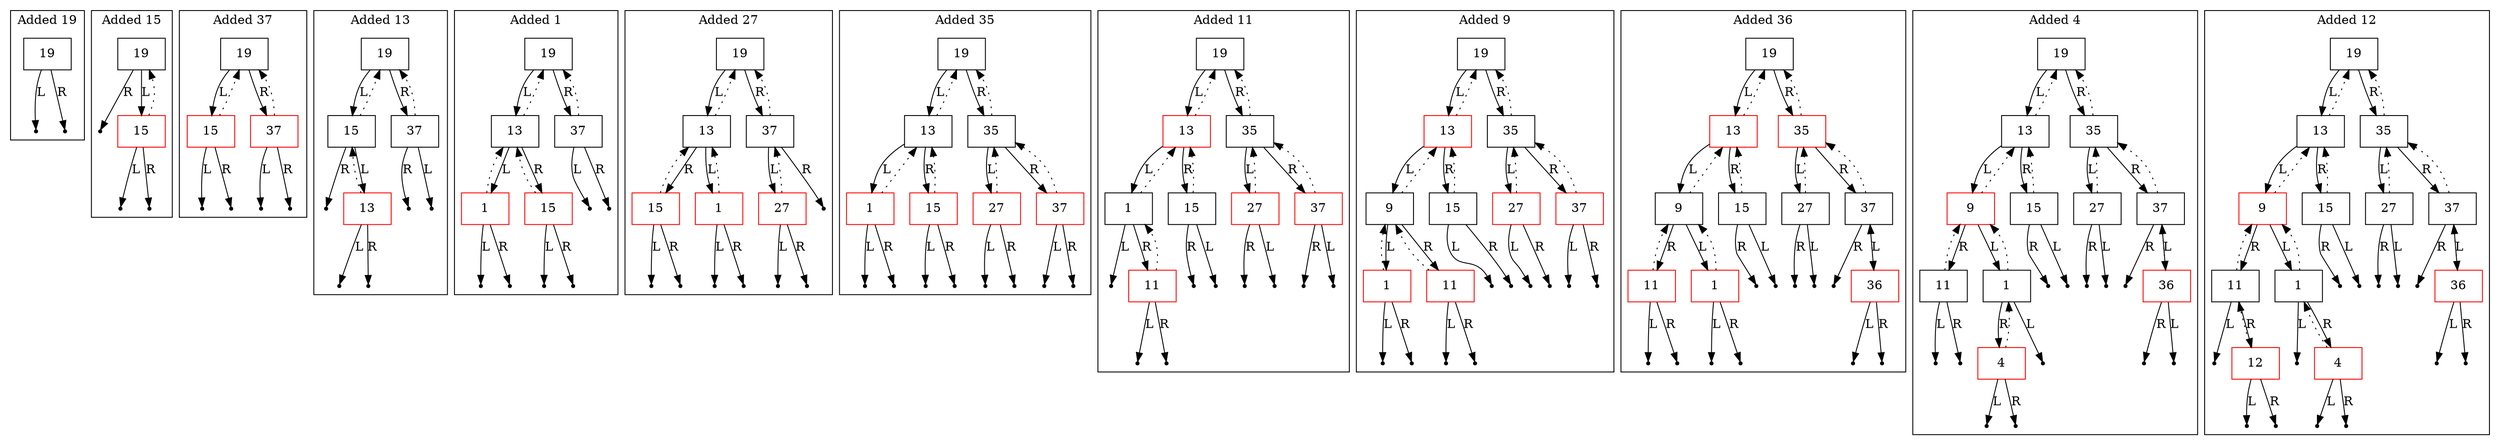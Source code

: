 digraph {
subgraph "cluster_Added 19_count_1"{
label ="Added 19";
"cluster_Added 19_count_1_data_19"[shape=record color=black label="{19}"];
"cluster_Added 19_count_1_data_19_leftNull" [label=Null shape=point color=black];
"cluster_Added 19_count_1_data_19_rightNull" [label=Null shape=point color=black];

"cluster_Added 19_count_1_data_19" -> "cluster_Added 19_count_1_data_19_leftNull"[label=L];
"cluster_Added 19_count_1_data_19" -> "cluster_Added 19_count_1_data_19_rightNull"[label=R];

}
subgraph "cluster_Added 15_count_2"{
label ="Added 15";
"cluster_Added 15_count_2_data_19"[shape=record color=black label="{19}"];
"cluster_Added 15_count_2_data_19_rightNull" [label=Null shape=point color=black];
"cluster_Added 15_count_2_data_15"[shape=record color=red label="{15}"];
"cluster_Added 15_count_2_data_15_leftNull" [label=Null shape=point color=black];
"cluster_Added 15_count_2_data_15_rightNull" [label=Null shape=point color=black];

"cluster_Added 15_count_2_data_19" -> "cluster_Added 15_count_2_data_15"[label=L];
"cluster_Added 15_count_2_data_19" -> "cluster_Added 15_count_2_data_19_rightNull"[label=R];
"cluster_Added 15_count_2_data_15" -> "cluster_Added 15_count_2_data_19"[style=dotted];
"cluster_Added 15_count_2_data_15" -> "cluster_Added 15_count_2_data_15_leftNull"[label=L];
"cluster_Added 15_count_2_data_15" -> "cluster_Added 15_count_2_data_15_rightNull"[label=R];

}
subgraph "cluster_Added 37_count_3"{
label ="Added 37";
"cluster_Added 37_count_3_data_19"[shape=record color=black label="{19}"];
"cluster_Added 37_count_3_data_15"[shape=record color=red label="{15}"];
"cluster_Added 37_count_3_data_15_leftNull" [label=Null shape=point color=black];
"cluster_Added 37_count_3_data_15_rightNull" [label=Null shape=point color=black];
"cluster_Added 37_count_3_data_37"[shape=record color=red label="{37}"];
"cluster_Added 37_count_3_data_37_leftNull" [label=Null shape=point color=black];
"cluster_Added 37_count_3_data_37_rightNull" [label=Null shape=point color=black];

"cluster_Added 37_count_3_data_19" -> "cluster_Added 37_count_3_data_15"[label=L];
"cluster_Added 37_count_3_data_19" -> "cluster_Added 37_count_3_data_37"[label=R];
"cluster_Added 37_count_3_data_15" -> "cluster_Added 37_count_3_data_19"[style=dotted];
"cluster_Added 37_count_3_data_15" -> "cluster_Added 37_count_3_data_15_leftNull"[label=L];
"cluster_Added 37_count_3_data_15" -> "cluster_Added 37_count_3_data_15_rightNull"[label=R];
"cluster_Added 37_count_3_data_37" -> "cluster_Added 37_count_3_data_19"[style=dotted];
"cluster_Added 37_count_3_data_37" -> "cluster_Added 37_count_3_data_37_leftNull"[label=L];
"cluster_Added 37_count_3_data_37" -> "cluster_Added 37_count_3_data_37_rightNull"[label=R];

}
subgraph "cluster_Added 13_count_4"{
label ="Added 13";
"cluster_Added 13_count_4_data_19"[shape=record color=black label="{19}"];
"cluster_Added 13_count_4_data_15"[shape=record color=black label="{15}"];
"cluster_Added 13_count_4_data_15_rightNull" [label=Null shape=point color=black];
"cluster_Added 13_count_4_data_13"[shape=record color=red label="{13}"];
"cluster_Added 13_count_4_data_13_leftNull" [label=Null shape=point color=black];
"cluster_Added 13_count_4_data_13_rightNull" [label=Null shape=point color=black];
"cluster_Added 13_count_4_data_37"[shape=record color=black label="{37}"];
"cluster_Added 13_count_4_data_37_leftNull" [label=Null shape=point color=black];
"cluster_Added 13_count_4_data_37_rightNull" [label=Null shape=point color=black];

"cluster_Added 13_count_4_data_19" -> "cluster_Added 13_count_4_data_15"[label=L];
"cluster_Added 13_count_4_data_19" -> "cluster_Added 13_count_4_data_37"[label=R];
"cluster_Added 13_count_4_data_15" -> "cluster_Added 13_count_4_data_19"[style=dotted];
"cluster_Added 13_count_4_data_15" -> "cluster_Added 13_count_4_data_13"[label=L];
"cluster_Added 13_count_4_data_15" -> "cluster_Added 13_count_4_data_15_rightNull"[label=R];
"cluster_Added 13_count_4_data_13" -> "cluster_Added 13_count_4_data_15"[style=dotted];
"cluster_Added 13_count_4_data_13" -> "cluster_Added 13_count_4_data_13_leftNull"[label=L];
"cluster_Added 13_count_4_data_13" -> "cluster_Added 13_count_4_data_13_rightNull"[label=R];
"cluster_Added 13_count_4_data_37" -> "cluster_Added 13_count_4_data_19"[style=dotted];
"cluster_Added 13_count_4_data_37" -> "cluster_Added 13_count_4_data_37_leftNull"[label=L];
"cluster_Added 13_count_4_data_37" -> "cluster_Added 13_count_4_data_37_rightNull"[label=R];

}
subgraph "cluster_Added 1_count_5"{
label ="Added 1";
"cluster_Added 1_count_5_data_19"[shape=record color=black label="{19}"];
"cluster_Added 1_count_5_data_13"[shape=record color=black label="{13}"];
"cluster_Added 1_count_5_data_1"[shape=record color=red label="{1}"];
"cluster_Added 1_count_5_data_1_leftNull" [label=Null shape=point color=black];
"cluster_Added 1_count_5_data_1_rightNull" [label=Null shape=point color=black];
"cluster_Added 1_count_5_data_15"[shape=record color=red label="{15}"];
"cluster_Added 1_count_5_data_15_leftNull" [label=Null shape=point color=black];
"cluster_Added 1_count_5_data_15_rightNull" [label=Null shape=point color=black];
"cluster_Added 1_count_5_data_37"[shape=record color=black label="{37}"];
"cluster_Added 1_count_5_data_37_leftNull" [label=Null shape=point color=black];
"cluster_Added 1_count_5_data_37_rightNull" [label=Null shape=point color=black];

"cluster_Added 1_count_5_data_19" -> "cluster_Added 1_count_5_data_13"[label=L];
"cluster_Added 1_count_5_data_19" -> "cluster_Added 1_count_5_data_37"[label=R];
"cluster_Added 1_count_5_data_13" -> "cluster_Added 1_count_5_data_19"[style=dotted];
"cluster_Added 1_count_5_data_13" -> "cluster_Added 1_count_5_data_1"[label=L];
"cluster_Added 1_count_5_data_13" -> "cluster_Added 1_count_5_data_15"[label=R];
"cluster_Added 1_count_5_data_1" -> "cluster_Added 1_count_5_data_13"[style=dotted];
"cluster_Added 1_count_5_data_1" -> "cluster_Added 1_count_5_data_1_leftNull"[label=L];
"cluster_Added 1_count_5_data_1" -> "cluster_Added 1_count_5_data_1_rightNull"[label=R];
"cluster_Added 1_count_5_data_15" -> "cluster_Added 1_count_5_data_13"[style=dotted];
"cluster_Added 1_count_5_data_15" -> "cluster_Added 1_count_5_data_15_leftNull"[label=L];
"cluster_Added 1_count_5_data_15" -> "cluster_Added 1_count_5_data_15_rightNull"[label=R];
"cluster_Added 1_count_5_data_37" -> "cluster_Added 1_count_5_data_19"[style=dotted];
"cluster_Added 1_count_5_data_37" -> "cluster_Added 1_count_5_data_37_leftNull"[label=L];
"cluster_Added 1_count_5_data_37" -> "cluster_Added 1_count_5_data_37_rightNull"[label=R];

}
subgraph "cluster_Added 27_count_6"{
label ="Added 27";
"cluster_Added 27_count_6_data_19"[shape=record color=black label="{19}"];
"cluster_Added 27_count_6_data_13"[shape=record color=black label="{13}"];
"cluster_Added 27_count_6_data_1"[shape=record color=red label="{1}"];
"cluster_Added 27_count_6_data_1_leftNull" [label=Null shape=point color=black];
"cluster_Added 27_count_6_data_1_rightNull" [label=Null shape=point color=black];
"cluster_Added 27_count_6_data_15"[shape=record color=red label="{15}"];
"cluster_Added 27_count_6_data_15_leftNull" [label=Null shape=point color=black];
"cluster_Added 27_count_6_data_15_rightNull" [label=Null shape=point color=black];
"cluster_Added 27_count_6_data_37"[shape=record color=black label="{37}"];
"cluster_Added 27_count_6_data_37_rightNull" [label=Null shape=point color=black];
"cluster_Added 27_count_6_data_27"[shape=record color=red label="{27}"];
"cluster_Added 27_count_6_data_27_leftNull" [label=Null shape=point color=black];
"cluster_Added 27_count_6_data_27_rightNull" [label=Null shape=point color=black];

"cluster_Added 27_count_6_data_19" -> "cluster_Added 27_count_6_data_13"[label=L];
"cluster_Added 27_count_6_data_19" -> "cluster_Added 27_count_6_data_37"[label=R];
"cluster_Added 27_count_6_data_13" -> "cluster_Added 27_count_6_data_19"[style=dotted];
"cluster_Added 27_count_6_data_13" -> "cluster_Added 27_count_6_data_1"[label=L];
"cluster_Added 27_count_6_data_13" -> "cluster_Added 27_count_6_data_15"[label=R];
"cluster_Added 27_count_6_data_1" -> "cluster_Added 27_count_6_data_13"[style=dotted];
"cluster_Added 27_count_6_data_1" -> "cluster_Added 27_count_6_data_1_leftNull"[label=L];
"cluster_Added 27_count_6_data_1" -> "cluster_Added 27_count_6_data_1_rightNull"[label=R];
"cluster_Added 27_count_6_data_15" -> "cluster_Added 27_count_6_data_13"[style=dotted];
"cluster_Added 27_count_6_data_15" -> "cluster_Added 27_count_6_data_15_leftNull"[label=L];
"cluster_Added 27_count_6_data_15" -> "cluster_Added 27_count_6_data_15_rightNull"[label=R];
"cluster_Added 27_count_6_data_37" -> "cluster_Added 27_count_6_data_19"[style=dotted];
"cluster_Added 27_count_6_data_37" -> "cluster_Added 27_count_6_data_27"[label=L];
"cluster_Added 27_count_6_data_37" -> "cluster_Added 27_count_6_data_37_rightNull"[label=R];
"cluster_Added 27_count_6_data_27" -> "cluster_Added 27_count_6_data_37"[style=dotted];
"cluster_Added 27_count_6_data_27" -> "cluster_Added 27_count_6_data_27_leftNull"[label=L];
"cluster_Added 27_count_6_data_27" -> "cluster_Added 27_count_6_data_27_rightNull"[label=R];

}
subgraph "cluster_Added 35_count_7"{
label ="Added 35";
"cluster_Added 35_count_7_data_19"[shape=record color=black label="{19}"];
"cluster_Added 35_count_7_data_13"[shape=record color=black label="{13}"];
"cluster_Added 35_count_7_data_1"[shape=record color=red label="{1}"];
"cluster_Added 35_count_7_data_1_leftNull" [label=Null shape=point color=black];
"cluster_Added 35_count_7_data_1_rightNull" [label=Null shape=point color=black];
"cluster_Added 35_count_7_data_15"[shape=record color=red label="{15}"];
"cluster_Added 35_count_7_data_15_leftNull" [label=Null shape=point color=black];
"cluster_Added 35_count_7_data_15_rightNull" [label=Null shape=point color=black];
"cluster_Added 35_count_7_data_35"[shape=record color=black label="{35}"];
"cluster_Added 35_count_7_data_27"[shape=record color=red label="{27}"];
"cluster_Added 35_count_7_data_27_leftNull" [label=Null shape=point color=black];
"cluster_Added 35_count_7_data_27_rightNull" [label=Null shape=point color=black];
"cluster_Added 35_count_7_data_37"[shape=record color=red label="{37}"];
"cluster_Added 35_count_7_data_37_leftNull" [label=Null shape=point color=black];
"cluster_Added 35_count_7_data_37_rightNull" [label=Null shape=point color=black];

"cluster_Added 35_count_7_data_19" -> "cluster_Added 35_count_7_data_13"[label=L];
"cluster_Added 35_count_7_data_19" -> "cluster_Added 35_count_7_data_35"[label=R];
"cluster_Added 35_count_7_data_13" -> "cluster_Added 35_count_7_data_19"[style=dotted];
"cluster_Added 35_count_7_data_13" -> "cluster_Added 35_count_7_data_1"[label=L];
"cluster_Added 35_count_7_data_13" -> "cluster_Added 35_count_7_data_15"[label=R];
"cluster_Added 35_count_7_data_1" -> "cluster_Added 35_count_7_data_13"[style=dotted];
"cluster_Added 35_count_7_data_1" -> "cluster_Added 35_count_7_data_1_leftNull"[label=L];
"cluster_Added 35_count_7_data_1" -> "cluster_Added 35_count_7_data_1_rightNull"[label=R];
"cluster_Added 35_count_7_data_15" -> "cluster_Added 35_count_7_data_13"[style=dotted];
"cluster_Added 35_count_7_data_15" -> "cluster_Added 35_count_7_data_15_leftNull"[label=L];
"cluster_Added 35_count_7_data_15" -> "cluster_Added 35_count_7_data_15_rightNull"[label=R];
"cluster_Added 35_count_7_data_35" -> "cluster_Added 35_count_7_data_19"[style=dotted];
"cluster_Added 35_count_7_data_35" -> "cluster_Added 35_count_7_data_27"[label=L];
"cluster_Added 35_count_7_data_35" -> "cluster_Added 35_count_7_data_37"[label=R];
"cluster_Added 35_count_7_data_27" -> "cluster_Added 35_count_7_data_35"[style=dotted];
"cluster_Added 35_count_7_data_27" -> "cluster_Added 35_count_7_data_27_leftNull"[label=L];
"cluster_Added 35_count_7_data_27" -> "cluster_Added 35_count_7_data_27_rightNull"[label=R];
"cluster_Added 35_count_7_data_37" -> "cluster_Added 35_count_7_data_35"[style=dotted];
"cluster_Added 35_count_7_data_37" -> "cluster_Added 35_count_7_data_37_leftNull"[label=L];
"cluster_Added 35_count_7_data_37" -> "cluster_Added 35_count_7_data_37_rightNull"[label=R];

}
subgraph "cluster_Added 11_count_8"{
label ="Added 11";
"cluster_Added 11_count_8_data_19"[shape=record color=black label="{19}"];
"cluster_Added 11_count_8_data_13"[shape=record color=red label="{13}"];
"cluster_Added 11_count_8_data_1"[shape=record color=black label="{1}"];
"cluster_Added 11_count_8_data_1_leftNull" [label=Null shape=point color=black];
"cluster_Added 11_count_8_data_11"[shape=record color=red label="{11}"];
"cluster_Added 11_count_8_data_11_leftNull" [label=Null shape=point color=black];
"cluster_Added 11_count_8_data_11_rightNull" [label=Null shape=point color=black];
"cluster_Added 11_count_8_data_15"[shape=record color=black label="{15}"];
"cluster_Added 11_count_8_data_15_leftNull" [label=Null shape=point color=black];
"cluster_Added 11_count_8_data_15_rightNull" [label=Null shape=point color=black];
"cluster_Added 11_count_8_data_35"[shape=record color=black label="{35}"];
"cluster_Added 11_count_8_data_27"[shape=record color=red label="{27}"];
"cluster_Added 11_count_8_data_27_leftNull" [label=Null shape=point color=black];
"cluster_Added 11_count_8_data_27_rightNull" [label=Null shape=point color=black];
"cluster_Added 11_count_8_data_37"[shape=record color=red label="{37}"];
"cluster_Added 11_count_8_data_37_leftNull" [label=Null shape=point color=black];
"cluster_Added 11_count_8_data_37_rightNull" [label=Null shape=point color=black];

"cluster_Added 11_count_8_data_19" -> "cluster_Added 11_count_8_data_13"[label=L];
"cluster_Added 11_count_8_data_19" -> "cluster_Added 11_count_8_data_35"[label=R];
"cluster_Added 11_count_8_data_13" -> "cluster_Added 11_count_8_data_19"[style=dotted];
"cluster_Added 11_count_8_data_13" -> "cluster_Added 11_count_8_data_1"[label=L];
"cluster_Added 11_count_8_data_13" -> "cluster_Added 11_count_8_data_15"[label=R];
"cluster_Added 11_count_8_data_1" -> "cluster_Added 11_count_8_data_13"[style=dotted];
"cluster_Added 11_count_8_data_1" -> "cluster_Added 11_count_8_data_1_leftNull"[label=L];
"cluster_Added 11_count_8_data_1" -> "cluster_Added 11_count_8_data_11"[label=R];
"cluster_Added 11_count_8_data_11" -> "cluster_Added 11_count_8_data_1"[style=dotted];
"cluster_Added 11_count_8_data_11" -> "cluster_Added 11_count_8_data_11_leftNull"[label=L];
"cluster_Added 11_count_8_data_11" -> "cluster_Added 11_count_8_data_11_rightNull"[label=R];
"cluster_Added 11_count_8_data_15" -> "cluster_Added 11_count_8_data_13"[style=dotted];
"cluster_Added 11_count_8_data_15" -> "cluster_Added 11_count_8_data_15_leftNull"[label=L];
"cluster_Added 11_count_8_data_15" -> "cluster_Added 11_count_8_data_15_rightNull"[label=R];
"cluster_Added 11_count_8_data_35" -> "cluster_Added 11_count_8_data_19"[style=dotted];
"cluster_Added 11_count_8_data_35" -> "cluster_Added 11_count_8_data_27"[label=L];
"cluster_Added 11_count_8_data_35" -> "cluster_Added 11_count_8_data_37"[label=R];
"cluster_Added 11_count_8_data_27" -> "cluster_Added 11_count_8_data_35"[style=dotted];
"cluster_Added 11_count_8_data_27" -> "cluster_Added 11_count_8_data_27_leftNull"[label=L];
"cluster_Added 11_count_8_data_27" -> "cluster_Added 11_count_8_data_27_rightNull"[label=R];
"cluster_Added 11_count_8_data_37" -> "cluster_Added 11_count_8_data_35"[style=dotted];
"cluster_Added 11_count_8_data_37" -> "cluster_Added 11_count_8_data_37_leftNull"[label=L];
"cluster_Added 11_count_8_data_37" -> "cluster_Added 11_count_8_data_37_rightNull"[label=R];

}
subgraph "cluster_Added 9_count_9"{
label ="Added 9";
"cluster_Added 9_count_9_data_19"[shape=record color=black label="{19}"];
"cluster_Added 9_count_9_data_13"[shape=record color=red label="{13}"];
"cluster_Added 9_count_9_data_9"[shape=record color=black label="{9}"];
"cluster_Added 9_count_9_data_1"[shape=record color=red label="{1}"];
"cluster_Added 9_count_9_data_1_leftNull" [label=Null shape=point color=black];
"cluster_Added 9_count_9_data_1_rightNull" [label=Null shape=point color=black];
"cluster_Added 9_count_9_data_11"[shape=record color=red label="{11}"];
"cluster_Added 9_count_9_data_11_leftNull" [label=Null shape=point color=black];
"cluster_Added 9_count_9_data_11_rightNull" [label=Null shape=point color=black];
"cluster_Added 9_count_9_data_15"[shape=record color=black label="{15}"];
"cluster_Added 9_count_9_data_15_leftNull" [label=Null shape=point color=black];
"cluster_Added 9_count_9_data_15_rightNull" [label=Null shape=point color=black];
"cluster_Added 9_count_9_data_35"[shape=record color=black label="{35}"];
"cluster_Added 9_count_9_data_27"[shape=record color=red label="{27}"];
"cluster_Added 9_count_9_data_27_leftNull" [label=Null shape=point color=black];
"cluster_Added 9_count_9_data_27_rightNull" [label=Null shape=point color=black];
"cluster_Added 9_count_9_data_37"[shape=record color=red label="{37}"];
"cluster_Added 9_count_9_data_37_leftNull" [label=Null shape=point color=black];
"cluster_Added 9_count_9_data_37_rightNull" [label=Null shape=point color=black];

"cluster_Added 9_count_9_data_19" -> "cluster_Added 9_count_9_data_13"[label=L];
"cluster_Added 9_count_9_data_19" -> "cluster_Added 9_count_9_data_35"[label=R];
"cluster_Added 9_count_9_data_13" -> "cluster_Added 9_count_9_data_19"[style=dotted];
"cluster_Added 9_count_9_data_13" -> "cluster_Added 9_count_9_data_9"[label=L];
"cluster_Added 9_count_9_data_13" -> "cluster_Added 9_count_9_data_15"[label=R];
"cluster_Added 9_count_9_data_9" -> "cluster_Added 9_count_9_data_13"[style=dotted];
"cluster_Added 9_count_9_data_9" -> "cluster_Added 9_count_9_data_1"[label=L];
"cluster_Added 9_count_9_data_9" -> "cluster_Added 9_count_9_data_11"[label=R];
"cluster_Added 9_count_9_data_1" -> "cluster_Added 9_count_9_data_9"[style=dotted];
"cluster_Added 9_count_9_data_1" -> "cluster_Added 9_count_9_data_1_leftNull"[label=L];
"cluster_Added 9_count_9_data_1" -> "cluster_Added 9_count_9_data_1_rightNull"[label=R];
"cluster_Added 9_count_9_data_11" -> "cluster_Added 9_count_9_data_9"[style=dotted];
"cluster_Added 9_count_9_data_11" -> "cluster_Added 9_count_9_data_11_leftNull"[label=L];
"cluster_Added 9_count_9_data_11" -> "cluster_Added 9_count_9_data_11_rightNull"[label=R];
"cluster_Added 9_count_9_data_15" -> "cluster_Added 9_count_9_data_13"[style=dotted];
"cluster_Added 9_count_9_data_15" -> "cluster_Added 9_count_9_data_15_leftNull"[label=L];
"cluster_Added 9_count_9_data_15" -> "cluster_Added 9_count_9_data_15_rightNull"[label=R];
"cluster_Added 9_count_9_data_35" -> "cluster_Added 9_count_9_data_19"[style=dotted];
"cluster_Added 9_count_9_data_35" -> "cluster_Added 9_count_9_data_27"[label=L];
"cluster_Added 9_count_9_data_35" -> "cluster_Added 9_count_9_data_37"[label=R];
"cluster_Added 9_count_9_data_27" -> "cluster_Added 9_count_9_data_35"[style=dotted];
"cluster_Added 9_count_9_data_27" -> "cluster_Added 9_count_9_data_27_leftNull"[label=L];
"cluster_Added 9_count_9_data_27" -> "cluster_Added 9_count_9_data_27_rightNull"[label=R];
"cluster_Added 9_count_9_data_37" -> "cluster_Added 9_count_9_data_35"[style=dotted];
"cluster_Added 9_count_9_data_37" -> "cluster_Added 9_count_9_data_37_leftNull"[label=L];
"cluster_Added 9_count_9_data_37" -> "cluster_Added 9_count_9_data_37_rightNull"[label=R];

}
subgraph "cluster_Added 36_count_10"{
label ="Added 36";
"cluster_Added 36_count_10_data_19"[shape=record color=black label="{19}"];
"cluster_Added 36_count_10_data_13"[shape=record color=red label="{13}"];
"cluster_Added 36_count_10_data_9"[shape=record color=black label="{9}"];
"cluster_Added 36_count_10_data_1"[shape=record color=red label="{1}"];
"cluster_Added 36_count_10_data_1_leftNull" [label=Null shape=point color=black];
"cluster_Added 36_count_10_data_1_rightNull" [label=Null shape=point color=black];
"cluster_Added 36_count_10_data_11"[shape=record color=red label="{11}"];
"cluster_Added 36_count_10_data_11_leftNull" [label=Null shape=point color=black];
"cluster_Added 36_count_10_data_11_rightNull" [label=Null shape=point color=black];
"cluster_Added 36_count_10_data_15"[shape=record color=black label="{15}"];
"cluster_Added 36_count_10_data_15_leftNull" [label=Null shape=point color=black];
"cluster_Added 36_count_10_data_15_rightNull" [label=Null shape=point color=black];
"cluster_Added 36_count_10_data_35"[shape=record color=red label="{35}"];
"cluster_Added 36_count_10_data_27"[shape=record color=black label="{27}"];
"cluster_Added 36_count_10_data_27_leftNull" [label=Null shape=point color=black];
"cluster_Added 36_count_10_data_27_rightNull" [label=Null shape=point color=black];
"cluster_Added 36_count_10_data_37"[shape=record color=black label="{37}"];
"cluster_Added 36_count_10_data_37_rightNull" [label=Null shape=point color=black];
"cluster_Added 36_count_10_data_36"[shape=record color=red label="{36}"];
"cluster_Added 36_count_10_data_36_leftNull" [label=Null shape=point color=black];
"cluster_Added 36_count_10_data_36_rightNull" [label=Null shape=point color=black];

"cluster_Added 36_count_10_data_19" -> "cluster_Added 36_count_10_data_13"[label=L];
"cluster_Added 36_count_10_data_19" -> "cluster_Added 36_count_10_data_35"[label=R];
"cluster_Added 36_count_10_data_13" -> "cluster_Added 36_count_10_data_19"[style=dotted];
"cluster_Added 36_count_10_data_13" -> "cluster_Added 36_count_10_data_9"[label=L];
"cluster_Added 36_count_10_data_13" -> "cluster_Added 36_count_10_data_15"[label=R];
"cluster_Added 36_count_10_data_9" -> "cluster_Added 36_count_10_data_13"[style=dotted];
"cluster_Added 36_count_10_data_9" -> "cluster_Added 36_count_10_data_1"[label=L];
"cluster_Added 36_count_10_data_9" -> "cluster_Added 36_count_10_data_11"[label=R];
"cluster_Added 36_count_10_data_1" -> "cluster_Added 36_count_10_data_9"[style=dotted];
"cluster_Added 36_count_10_data_1" -> "cluster_Added 36_count_10_data_1_leftNull"[label=L];
"cluster_Added 36_count_10_data_1" -> "cluster_Added 36_count_10_data_1_rightNull"[label=R];
"cluster_Added 36_count_10_data_11" -> "cluster_Added 36_count_10_data_9"[style=dotted];
"cluster_Added 36_count_10_data_11" -> "cluster_Added 36_count_10_data_11_leftNull"[label=L];
"cluster_Added 36_count_10_data_11" -> "cluster_Added 36_count_10_data_11_rightNull"[label=R];
"cluster_Added 36_count_10_data_15" -> "cluster_Added 36_count_10_data_13"[style=dotted];
"cluster_Added 36_count_10_data_15" -> "cluster_Added 36_count_10_data_15_leftNull"[label=L];
"cluster_Added 36_count_10_data_15" -> "cluster_Added 36_count_10_data_15_rightNull"[label=R];
"cluster_Added 36_count_10_data_35" -> "cluster_Added 36_count_10_data_19"[style=dotted];
"cluster_Added 36_count_10_data_35" -> "cluster_Added 36_count_10_data_27"[label=L];
"cluster_Added 36_count_10_data_35" -> "cluster_Added 36_count_10_data_37"[label=R];
"cluster_Added 36_count_10_data_27" -> "cluster_Added 36_count_10_data_35"[style=dotted];
"cluster_Added 36_count_10_data_27" -> "cluster_Added 36_count_10_data_27_leftNull"[label=L];
"cluster_Added 36_count_10_data_27" -> "cluster_Added 36_count_10_data_27_rightNull"[label=R];
"cluster_Added 36_count_10_data_37" -> "cluster_Added 36_count_10_data_35"[style=dotted];
"cluster_Added 36_count_10_data_37" -> "cluster_Added 36_count_10_data_36"[label=L];
"cluster_Added 36_count_10_data_37" -> "cluster_Added 36_count_10_data_37_rightNull"[label=R];
"cluster_Added 36_count_10_data_36" -> "cluster_Added 36_count_10_data_37"[style=dotted];
"cluster_Added 36_count_10_data_36" -> "cluster_Added 36_count_10_data_36_leftNull"[label=L];
"cluster_Added 36_count_10_data_36" -> "cluster_Added 36_count_10_data_36_rightNull"[label=R];

}
subgraph "cluster_Added 4_count_11"{
label ="Added 4";
"cluster_Added 4_count_11_data_19"[shape=record color=black label="{19}"];
"cluster_Added 4_count_11_data_13"[shape=record color=black label="{13}"];
"cluster_Added 4_count_11_data_9"[shape=record color=red label="{9}"];
"cluster_Added 4_count_11_data_1"[shape=record color=black label="{1}"];
"cluster_Added 4_count_11_data_1_leftNull" [label=Null shape=point color=black];
"cluster_Added 4_count_11_data_4"[shape=record color=red label="{4}"];
"cluster_Added 4_count_11_data_4_leftNull" [label=Null shape=point color=black];
"cluster_Added 4_count_11_data_4_rightNull" [label=Null shape=point color=black];
"cluster_Added 4_count_11_data_11"[shape=record color=black label="{11}"];
"cluster_Added 4_count_11_data_11_leftNull" [label=Null shape=point color=black];
"cluster_Added 4_count_11_data_11_rightNull" [label=Null shape=point color=black];
"cluster_Added 4_count_11_data_15"[shape=record color=black label="{15}"];
"cluster_Added 4_count_11_data_15_leftNull" [label=Null shape=point color=black];
"cluster_Added 4_count_11_data_15_rightNull" [label=Null shape=point color=black];
"cluster_Added 4_count_11_data_35"[shape=record color=black label="{35}"];
"cluster_Added 4_count_11_data_27"[shape=record color=black label="{27}"];
"cluster_Added 4_count_11_data_27_leftNull" [label=Null shape=point color=black];
"cluster_Added 4_count_11_data_27_rightNull" [label=Null shape=point color=black];
"cluster_Added 4_count_11_data_37"[shape=record color=black label="{37}"];
"cluster_Added 4_count_11_data_37_rightNull" [label=Null shape=point color=black];
"cluster_Added 4_count_11_data_36"[shape=record color=red label="{36}"];
"cluster_Added 4_count_11_data_36_leftNull" [label=Null shape=point color=black];
"cluster_Added 4_count_11_data_36_rightNull" [label=Null shape=point color=black];

"cluster_Added 4_count_11_data_19" -> "cluster_Added 4_count_11_data_13"[label=L];
"cluster_Added 4_count_11_data_19" -> "cluster_Added 4_count_11_data_35"[label=R];
"cluster_Added 4_count_11_data_13" -> "cluster_Added 4_count_11_data_19"[style=dotted];
"cluster_Added 4_count_11_data_13" -> "cluster_Added 4_count_11_data_9"[label=L];
"cluster_Added 4_count_11_data_13" -> "cluster_Added 4_count_11_data_15"[label=R];
"cluster_Added 4_count_11_data_9" -> "cluster_Added 4_count_11_data_13"[style=dotted];
"cluster_Added 4_count_11_data_9" -> "cluster_Added 4_count_11_data_1"[label=L];
"cluster_Added 4_count_11_data_9" -> "cluster_Added 4_count_11_data_11"[label=R];
"cluster_Added 4_count_11_data_1" -> "cluster_Added 4_count_11_data_9"[style=dotted];
"cluster_Added 4_count_11_data_1" -> "cluster_Added 4_count_11_data_1_leftNull"[label=L];
"cluster_Added 4_count_11_data_1" -> "cluster_Added 4_count_11_data_4"[label=R];
"cluster_Added 4_count_11_data_4" -> "cluster_Added 4_count_11_data_1"[style=dotted];
"cluster_Added 4_count_11_data_4" -> "cluster_Added 4_count_11_data_4_leftNull"[label=L];
"cluster_Added 4_count_11_data_4" -> "cluster_Added 4_count_11_data_4_rightNull"[label=R];
"cluster_Added 4_count_11_data_11" -> "cluster_Added 4_count_11_data_9"[style=dotted];
"cluster_Added 4_count_11_data_11" -> "cluster_Added 4_count_11_data_11_leftNull"[label=L];
"cluster_Added 4_count_11_data_11" -> "cluster_Added 4_count_11_data_11_rightNull"[label=R];
"cluster_Added 4_count_11_data_15" -> "cluster_Added 4_count_11_data_13"[style=dotted];
"cluster_Added 4_count_11_data_15" -> "cluster_Added 4_count_11_data_15_leftNull"[label=L];
"cluster_Added 4_count_11_data_15" -> "cluster_Added 4_count_11_data_15_rightNull"[label=R];
"cluster_Added 4_count_11_data_35" -> "cluster_Added 4_count_11_data_19"[style=dotted];
"cluster_Added 4_count_11_data_35" -> "cluster_Added 4_count_11_data_27"[label=L];
"cluster_Added 4_count_11_data_35" -> "cluster_Added 4_count_11_data_37"[label=R];
"cluster_Added 4_count_11_data_27" -> "cluster_Added 4_count_11_data_35"[style=dotted];
"cluster_Added 4_count_11_data_27" -> "cluster_Added 4_count_11_data_27_leftNull"[label=L];
"cluster_Added 4_count_11_data_27" -> "cluster_Added 4_count_11_data_27_rightNull"[label=R];
"cluster_Added 4_count_11_data_37" -> "cluster_Added 4_count_11_data_35"[style=dotted];
"cluster_Added 4_count_11_data_37" -> "cluster_Added 4_count_11_data_36"[label=L];
"cluster_Added 4_count_11_data_37" -> "cluster_Added 4_count_11_data_37_rightNull"[label=R];
"cluster_Added 4_count_11_data_36" -> "cluster_Added 4_count_11_data_37"[style=dotted];
"cluster_Added 4_count_11_data_36" -> "cluster_Added 4_count_11_data_36_leftNull"[label=L];
"cluster_Added 4_count_11_data_36" -> "cluster_Added 4_count_11_data_36_rightNull"[label=R];

}
subgraph "cluster_Added 12_count_12"{
label ="Added 12";
"cluster_Added 12_count_12_data_19"[shape=record color=black label="{19}"];
"cluster_Added 12_count_12_data_13"[shape=record color=black label="{13}"];
"cluster_Added 12_count_12_data_9"[shape=record color=red label="{9}"];
"cluster_Added 12_count_12_data_1"[shape=record color=black label="{1}"];
"cluster_Added 12_count_12_data_1_leftNull" [label=Null shape=point color=black];
"cluster_Added 12_count_12_data_4"[shape=record color=red label="{4}"];
"cluster_Added 12_count_12_data_4_leftNull" [label=Null shape=point color=black];
"cluster_Added 12_count_12_data_4_rightNull" [label=Null shape=point color=black];
"cluster_Added 12_count_12_data_11"[shape=record color=black label="{11}"];
"cluster_Added 12_count_12_data_11_leftNull" [label=Null shape=point color=black];
"cluster_Added 12_count_12_data_12"[shape=record color=red label="{12}"];
"cluster_Added 12_count_12_data_12_leftNull" [label=Null shape=point color=black];
"cluster_Added 12_count_12_data_12_rightNull" [label=Null shape=point color=black];
"cluster_Added 12_count_12_data_15"[shape=record color=black label="{15}"];
"cluster_Added 12_count_12_data_15_leftNull" [label=Null shape=point color=black];
"cluster_Added 12_count_12_data_15_rightNull" [label=Null shape=point color=black];
"cluster_Added 12_count_12_data_35"[shape=record color=black label="{35}"];
"cluster_Added 12_count_12_data_27"[shape=record color=black label="{27}"];
"cluster_Added 12_count_12_data_27_leftNull" [label=Null shape=point color=black];
"cluster_Added 12_count_12_data_27_rightNull" [label=Null shape=point color=black];
"cluster_Added 12_count_12_data_37"[shape=record color=black label="{37}"];
"cluster_Added 12_count_12_data_37_rightNull" [label=Null shape=point color=black];
"cluster_Added 12_count_12_data_36"[shape=record color=red label="{36}"];
"cluster_Added 12_count_12_data_36_leftNull" [label=Null shape=point color=black];
"cluster_Added 12_count_12_data_36_rightNull" [label=Null shape=point color=black];

"cluster_Added 12_count_12_data_19" -> "cluster_Added 12_count_12_data_13"[label=L];
"cluster_Added 12_count_12_data_19" -> "cluster_Added 12_count_12_data_35"[label=R];
"cluster_Added 12_count_12_data_13" -> "cluster_Added 12_count_12_data_19"[style=dotted];
"cluster_Added 12_count_12_data_13" -> "cluster_Added 12_count_12_data_9"[label=L];
"cluster_Added 12_count_12_data_13" -> "cluster_Added 12_count_12_data_15"[label=R];
"cluster_Added 12_count_12_data_9" -> "cluster_Added 12_count_12_data_13"[style=dotted];
"cluster_Added 12_count_12_data_9" -> "cluster_Added 12_count_12_data_1"[label=L];
"cluster_Added 12_count_12_data_9" -> "cluster_Added 12_count_12_data_11"[label=R];
"cluster_Added 12_count_12_data_1" -> "cluster_Added 12_count_12_data_9"[style=dotted];
"cluster_Added 12_count_12_data_1" -> "cluster_Added 12_count_12_data_1_leftNull"[label=L];
"cluster_Added 12_count_12_data_1" -> "cluster_Added 12_count_12_data_4"[label=R];
"cluster_Added 12_count_12_data_4" -> "cluster_Added 12_count_12_data_1"[style=dotted];
"cluster_Added 12_count_12_data_4" -> "cluster_Added 12_count_12_data_4_leftNull"[label=L];
"cluster_Added 12_count_12_data_4" -> "cluster_Added 12_count_12_data_4_rightNull"[label=R];
"cluster_Added 12_count_12_data_11" -> "cluster_Added 12_count_12_data_9"[style=dotted];
"cluster_Added 12_count_12_data_11" -> "cluster_Added 12_count_12_data_11_leftNull"[label=L];
"cluster_Added 12_count_12_data_11" -> "cluster_Added 12_count_12_data_12"[label=R];
"cluster_Added 12_count_12_data_12" -> "cluster_Added 12_count_12_data_11"[style=dotted];
"cluster_Added 12_count_12_data_12" -> "cluster_Added 12_count_12_data_12_leftNull"[label=L];
"cluster_Added 12_count_12_data_12" -> "cluster_Added 12_count_12_data_12_rightNull"[label=R];
"cluster_Added 12_count_12_data_15" -> "cluster_Added 12_count_12_data_13"[style=dotted];
"cluster_Added 12_count_12_data_15" -> "cluster_Added 12_count_12_data_15_leftNull"[label=L];
"cluster_Added 12_count_12_data_15" -> "cluster_Added 12_count_12_data_15_rightNull"[label=R];
"cluster_Added 12_count_12_data_35" -> "cluster_Added 12_count_12_data_19"[style=dotted];
"cluster_Added 12_count_12_data_35" -> "cluster_Added 12_count_12_data_27"[label=L];
"cluster_Added 12_count_12_data_35" -> "cluster_Added 12_count_12_data_37"[label=R];
"cluster_Added 12_count_12_data_27" -> "cluster_Added 12_count_12_data_35"[style=dotted];
"cluster_Added 12_count_12_data_27" -> "cluster_Added 12_count_12_data_27_leftNull"[label=L];
"cluster_Added 12_count_12_data_27" -> "cluster_Added 12_count_12_data_27_rightNull"[label=R];
"cluster_Added 12_count_12_data_37" -> "cluster_Added 12_count_12_data_35"[style=dotted];
"cluster_Added 12_count_12_data_37" -> "cluster_Added 12_count_12_data_36"[label=L];
"cluster_Added 12_count_12_data_37" -> "cluster_Added 12_count_12_data_37_rightNull"[label=R];
"cluster_Added 12_count_12_data_36" -> "cluster_Added 12_count_12_data_37"[style=dotted];
"cluster_Added 12_count_12_data_36" -> "cluster_Added 12_count_12_data_36_leftNull"[label=L];
"cluster_Added 12_count_12_data_36" -> "cluster_Added 12_count_12_data_36_rightNull"[label=R];

}
label = "";}
